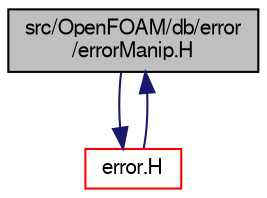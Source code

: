 digraph "src/OpenFOAM/db/error/errorManip.H"
{
  bgcolor="transparent";
  edge [fontname="FreeSans",fontsize="10",labelfontname="FreeSans",labelfontsize="10"];
  node [fontname="FreeSans",fontsize="10",shape=record];
  Node0 [label="src/OpenFOAM/db/error\l/errorManip.H",height=0.2,width=0.4,color="black", fillcolor="grey75", style="filled", fontcolor="black"];
  Node0 -> Node1 [color="midnightblue",fontsize="10",style="solid",fontname="FreeSans"];
  Node1 [label="error.H",height=0.2,width=0.4,color="red",URL="$a08924.html"];
  Node1 -> Node0 [color="midnightblue",fontsize="10",style="solid",fontname="FreeSans"];
}
